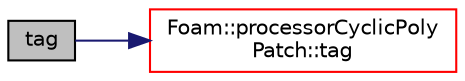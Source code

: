 digraph "tag"
{
  bgcolor="transparent";
  edge [fontname="Helvetica",fontsize="10",labelfontname="Helvetica",labelfontsize="10"];
  node [fontname="Helvetica",fontsize="10",shape=record];
  rankdir="LR";
  Node1 [label="tag",height=0.2,width=0.4,color="black", fillcolor="grey75", style="filled", fontcolor="black"];
  Node1 -> Node2 [color="midnightblue",fontsize="10",style="solid",fontname="Helvetica"];
  Node2 [label="Foam::processorCyclicPoly\lPatch::tag",height=0.2,width=0.4,color="red",URL="$a01982.html#aeb56925b80e35f34f6b668e91663d570",tooltip="Return message tag to use for communication. "];
}
